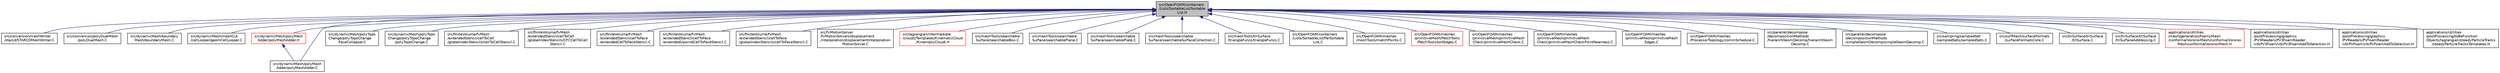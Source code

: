 digraph "src/OpenFOAM/containers/Lists/SortableList/SortableList.H"
{
  bgcolor="transparent";
  edge [fontname="Helvetica",fontsize="10",labelfontname="Helvetica",labelfontsize="10"];
  node [fontname="Helvetica",fontsize="10",shape=record];
  Node1 [label="src/OpenFOAM/containers\l/Lists/SortableList/Sortable\lList.H",height=0.2,width=0.4,color="black", fillcolor="grey75", style="filled", fontcolor="black"];
  Node1 -> Node2 [dir="back",color="midnightblue",fontsize="10",style="solid",fontname="Helvetica"];
  Node2 [label="src/conversion/meshWriter\l/starcd/STARCDMeshWriter.C",height=0.2,width=0.4,color="black",URL="$a04828.html"];
  Node1 -> Node3 [dir="back",color="midnightblue",fontsize="10",style="solid",fontname="Helvetica"];
  Node3 [label="src/conversion/polyDualMesh\l/polyDualMesh.C",height=0.2,width=0.4,color="black",URL="$a04830.html"];
  Node1 -> Node4 [dir="back",color="midnightblue",fontsize="10",style="solid",fontname="Helvetica"];
  Node4 [label="src/dynamicMesh/boundary\lMesh/boundaryMesh.C",height=0.2,width=0.4,color="black",URL="$a04881.html"];
  Node1 -> Node5 [dir="back",color="midnightblue",fontsize="10",style="solid",fontname="Helvetica"];
  Node5 [label="src/dynamicMesh/meshCut\l/cellLooper/geomCellLooper.C",height=0.2,width=0.4,color="black",URL="$a04910.html"];
  Node1 -> Node6 [dir="back",color="midnightblue",fontsize="10",style="solid",fontname="Helvetica"];
  Node6 [label="src/dynamicMesh/polyMesh\lAdder/polyMeshAdder.H",height=0.2,width=0.4,color="red",URL="$a04979.html"];
  Node6 -> Node7 [dir="back",color="midnightblue",fontsize="10",style="solid",fontname="Helvetica"];
  Node7 [label="src/dynamicMesh/polyMesh\lAdder/polyMeshAdder.C",height=0.2,width=0.4,color="black",URL="$a04978.html"];
  Node1 -> Node7 [dir="back",color="midnightblue",fontsize="10",style="solid",fontname="Helvetica"];
  Node1 -> Node8 [dir="back",color="midnightblue",fontsize="10",style="solid",fontname="Helvetica"];
  Node8 [label="src/dynamicMesh/polyTopo\lChange/polyTopoChange\l/faceCollapser.C",height=0.2,width=0.4,color="black",URL="$a05002.html"];
  Node1 -> Node9 [dir="back",color="midnightblue",fontsize="10",style="solid",fontname="Helvetica"];
  Node9 [label="src/dynamicMesh/polyTopo\lChange/polyTopoChange\l/polyTopoChange.C",height=0.2,width=0.4,color="black",URL="$a05016.html"];
  Node1 -> Node10 [dir="back",color="midnightblue",fontsize="10",style="solid",fontname="Helvetica"];
  Node10 [label="src/finiteVolume/fvMesh\l/extendedStencil/cellToCell\l/globalIndexStencils/cellToCellStencil.C",height=0.2,width=0.4,color="black",URL="$a05963.html"];
  Node1 -> Node11 [dir="back",color="midnightblue",fontsize="10",style="solid",fontname="Helvetica"];
  Node11 [label="src/finiteVolume/fvMesh\l/extendedStencil/cellToCell\l/globalIndexStencils/CFCCellToCell\lStencil.C",height=0.2,width=0.4,color="black",URL="$a05965.html"];
  Node1 -> Node12 [dir="back",color="midnightblue",fontsize="10",style="solid",fontname="Helvetica"];
  Node12 [label="src/finiteVolume/fvMesh\l/extendedStencil/cellToFace\l/extendedCellToFaceStencil.C",height=0.2,width=0.4,color="black",URL="$a05975.html"];
  Node1 -> Node13 [dir="back",color="midnightblue",fontsize="10",style="solid",fontname="Helvetica"];
  Node13 [label="src/finiteVolume/fvMesh\l/extendedStencil/cellToFace\l/extendedUpwindCellToFaceStencil.C",height=0.2,width=0.4,color="black",URL="$a05980.html"];
  Node1 -> Node14 [dir="back",color="midnightblue",fontsize="10",style="solid",fontname="Helvetica"];
  Node14 [label="src/finiteVolume/fvMesh\l/extendedStencil/cellToFace\l/globalIndexStencils/cellToFaceStencil.C",height=0.2,width=0.4,color="black",URL="$a05985.html"];
  Node1 -> Node15 [dir="back",color="midnightblue",fontsize="10",style="solid",fontname="Helvetica"];
  Node15 [label="src/fvMotionSolver\l/fvMotionSolvers/displacement\l/interpolation/displacementInterpolation\lMotionSolver.C",height=0.2,width=0.4,color="black",URL="$a06473.html"];
  Node1 -> Node16 [dir="back",color="midnightblue",fontsize="10",style="solid",fontname="Helvetica"];
  Node16 [label="src/lagrangian/intermediate\l/clouds/Templates/KinematicCloud\l/KinematicCloudI.H",height=0.2,width=0.4,color="red",URL="$a06766.html"];
  Node1 -> Node17 [dir="back",color="midnightblue",fontsize="10",style="solid",fontname="Helvetica"];
  Node17 [label="src/meshTools/searchable\lSurface/searchableBox.C",height=0.2,width=0.4,color="black",URL="$a07643.html"];
  Node1 -> Node18 [dir="back",color="midnightblue",fontsize="10",style="solid",fontname="Helvetica"];
  Node18 [label="src/meshTools/searchable\lSurface/searchablePlane.C",height=0.2,width=0.4,color="black",URL="$a07649.html"];
  Node1 -> Node19 [dir="back",color="midnightblue",fontsize="10",style="solid",fontname="Helvetica"];
  Node19 [label="src/meshTools/searchable\lSurface/searchablePlate.C",height=0.2,width=0.4,color="black",URL="$a07651.html"];
  Node1 -> Node20 [dir="back",color="midnightblue",fontsize="10",style="solid",fontname="Helvetica"];
  Node20 [label="src/meshTools/searchable\lSurface/searchableSurfaceCollection.C",height=0.2,width=0.4,color="black",URL="$a07657.html"];
  Node1 -> Node21 [dir="back",color="midnightblue",fontsize="10",style="solid",fontname="Helvetica"];
  Node21 [label="src/meshTools/triSurface\l/triangleFuncs/triangleFuncs.C",height=0.2,width=0.4,color="black",URL="$a07793.html"];
  Node1 -> Node22 [dir="back",color="midnightblue",fontsize="10",style="solid",fontname="Helvetica"];
  Node22 [label="src/OpenFOAM/containers\l/Lists/SortableList/ParSortable\lList.C",height=0.2,width=0.4,color="black",URL="$a07961.html"];
  Node1 -> Node23 [dir="back",color="midnightblue",fontsize="10",style="solid",fontname="Helvetica"];
  Node23 [label="src/OpenFOAM/meshes\l/meshTools/matchPoints.C",height=0.2,width=0.4,color="black",URL="$a08864.html"];
  Node1 -> Node24 [dir="back",color="midnightblue",fontsize="10",style="solid",fontname="Helvetica"];
  Node24 [label="src/OpenFOAM/meshes\l/primitiveMesh/PatchTools\l/PatchToolsSortEdges.C",height=0.2,width=0.4,color="red",URL="$a09032.html"];
  Node1 -> Node25 [dir="back",color="midnightblue",fontsize="10",style="solid",fontname="Helvetica"];
  Node25 [label="src/OpenFOAM/meshes\l/primitiveMesh/primitiveMesh\lCheck/primitiveMeshCheck.C",height=0.2,width=0.4,color="black",URL="$a09042.html"];
  Node1 -> Node26 [dir="back",color="midnightblue",fontsize="10",style="solid",fontname="Helvetica"];
  Node26 [label="src/OpenFOAM/meshes\l/primitiveMesh/primitiveMesh\lCheck/primitiveMeshCheckPointNearness.C",height=0.2,width=0.4,color="black",URL="$a09044.html"];
  Node1 -> Node27 [dir="back",color="midnightblue",fontsize="10",style="solid",fontname="Helvetica"];
  Node27 [label="src/OpenFOAM/meshes\l/primitiveMesh/primitiveMesh\lEdges.C",height=0.2,width=0.4,color="black",URL="$a09050.html"];
  Node1 -> Node28 [dir="back",color="midnightblue",fontsize="10",style="solid",fontname="Helvetica"];
  Node28 [label="src/OpenFOAM/meshes\l/ProcessorTopology/commSchedule.C",height=0.2,width=0.4,color="black",URL="$a09112.html"];
  Node1 -> Node29 [dir="back",color="midnightblue",fontsize="10",style="solid",fontname="Helvetica"];
  Node29 [label="src/parallel/decompose\l/decompositionMethods\l/hierarchGeomDecomp/hierarchGeom\lDecomp.C",height=0.2,width=0.4,color="black",URL="$a09453.html"];
  Node1 -> Node30 [dir="back",color="midnightblue",fontsize="10",style="solid",fontname="Helvetica"];
  Node30 [label="src/parallel/decompose\l/decompositionMethods\l/simpleGeomDecomp/simpleGeomDecomp.C",height=0.2,width=0.4,color="black",URL="$a09461.html"];
  Node1 -> Node31 [dir="back",color="midnightblue",fontsize="10",style="solid",fontname="Helvetica"];
  Node31 [label="src/sampling/sampledSet\l/sampledSets/sampledSets.C",height=0.2,width=0.4,color="black",URL="$a09847.html"];
  Node1 -> Node32 [dir="back",color="midnightblue",fontsize="10",style="solid",fontname="Helvetica"];
  Node32 [label="src/surfMesh/surfaceFormats\l/surfaceFormatsCore.C",height=0.2,width=0.4,color="black",URL="$a10013.html"];
  Node1 -> Node33 [dir="back",color="midnightblue",fontsize="10",style="solid",fontname="Helvetica"];
  Node33 [label="src/triSurface/triSurface\l/triSurface.C",height=0.2,width=0.4,color="black",URL="$a10646.html"];
  Node1 -> Node34 [dir="back",color="midnightblue",fontsize="10",style="solid",fontname="Helvetica"];
  Node34 [label="src/triSurface/triSurface\l/triSurfaceAddressing.C",height=0.2,width=0.4,color="black",URL="$a10648.html",tooltip="Contains fix for PrimitivePatch addressing (which doesn&#39;t work if surface is non-manifold). Should be moved into PrimitivePatch. "];
  Node1 -> Node35 [dir="back",color="midnightblue",fontsize="10",style="solid",fontname="Helvetica"];
  Node35 [label="applications/utilities\l/mesh/generation/foamyMesh\l/conformalVoronoiMesh/conformalVoronoi\lMesh/conformalVoronoiMesh.H",height=0.2,width=0.4,color="red",URL="$a04168.html"];
  Node1 -> Node36 [dir="back",color="midnightblue",fontsize="10",style="solid",fontname="Helvetica"];
  Node36 [label="applications/utilities\l/postProcessing/graphics\l/PV3Readers/PV3FoamReader\l/vtkPV3Foam/vtkPV3FoamAddToSelection.H",height=0.2,width=0.4,color="black",URL="$a04524.html"];
  Node1 -> Node37 [dir="back",color="midnightblue",fontsize="10",style="solid",fontname="Helvetica"];
  Node37 [label="applications/utilities\l/postProcessing/graphics\l/PVReaders/PVFoamReader\l/vtkPVFoam/vtkPVFoamAddToSelection.H",height=0.2,width=0.4,color="black",URL="$a04548.html"];
  Node1 -> Node38 [dir="back",color="midnightblue",fontsize="10",style="solid",fontname="Helvetica"];
  Node38 [label="applications/utilities\l/postProcessing/toBeFunction\lObjects/lagrangian/steadyParticleTracks\l/steadyParticleTracksTemplates.H",height=0.2,width=0.4,color="black",URL="$a04656.html"];
}
